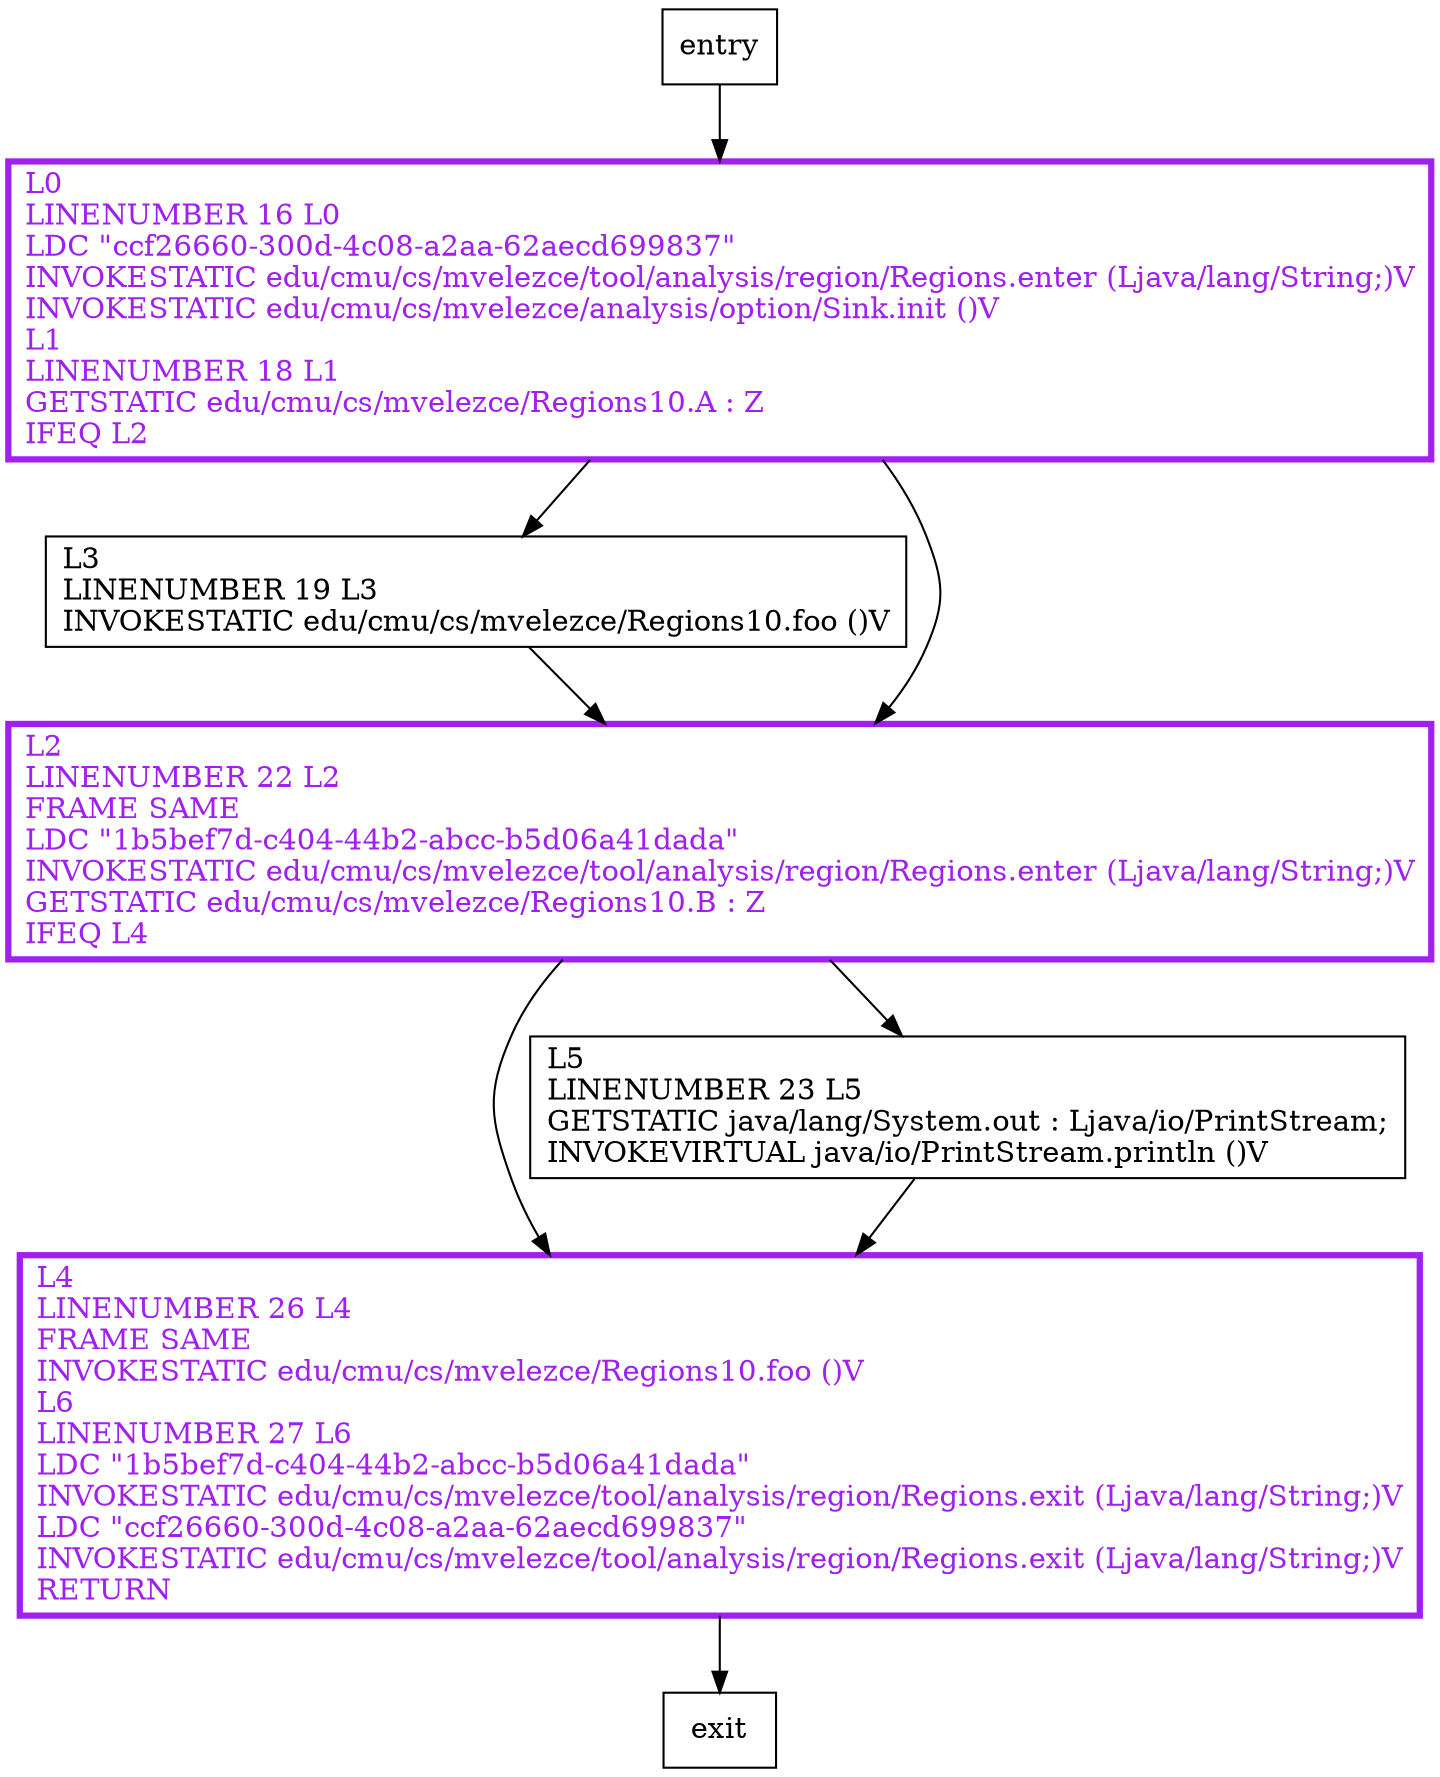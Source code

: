 digraph main {
node [shape=record];
72871902 [label="L3\lLINENUMBER 19 L3\lINVOKESTATIC edu/cmu/cs/mvelezce/Regions10.foo ()V\l"];
279903888 [label="L4\lLINENUMBER 26 L4\lFRAME SAME\lINVOKESTATIC edu/cmu/cs/mvelezce/Regions10.foo ()V\lL6\lLINENUMBER 27 L6\lLDC \"1b5bef7d-c404-44b2-abcc-b5d06a41dada\"\lINVOKESTATIC edu/cmu/cs/mvelezce/tool/analysis/region/Regions.exit (Ljava/lang/String;)V\lLDC \"ccf26660-300d-4c08-a2aa-62aecd699837\"\lINVOKESTATIC edu/cmu/cs/mvelezce/tool/analysis/region/Regions.exit (Ljava/lang/String;)V\lRETURN\l"];
1098307745 [label="L0\lLINENUMBER 16 L0\lLDC \"ccf26660-300d-4c08-a2aa-62aecd699837\"\lINVOKESTATIC edu/cmu/cs/mvelezce/tool/analysis/region/Regions.enter (Ljava/lang/String;)V\lINVOKESTATIC edu/cmu/cs/mvelezce/analysis/option/Sink.init ()V\lL1\lLINENUMBER 18 L1\lGETSTATIC edu/cmu/cs/mvelezce/Regions10.A : Z\lIFEQ L2\l"];
1678956565 [label="L2\lLINENUMBER 22 L2\lFRAME SAME\lLDC \"1b5bef7d-c404-44b2-abcc-b5d06a41dada\"\lINVOKESTATIC edu/cmu/cs/mvelezce/tool/analysis/region/Regions.enter (Ljava/lang/String;)V\lGETSTATIC edu/cmu/cs/mvelezce/Regions10.B : Z\lIFEQ L4\l"];
1735041012 [label="L5\lLINENUMBER 23 L5\lGETSTATIC java/lang/System.out : Ljava/io/PrintStream;\lINVOKEVIRTUAL java/io/PrintStream.println ()V\l"];
entry;
exit;
entry -> 1098307745;
72871902 -> 1678956565;
279903888 -> exit;
1098307745 -> 72871902;
1098307745 -> 1678956565;
1678956565 -> 279903888;
1678956565 -> 1735041012;
1735041012 -> 279903888;
279903888[fontcolor="purple", penwidth=3, color="purple"];
1098307745[fontcolor="purple", penwidth=3, color="purple"];
1678956565[fontcolor="purple", penwidth=3, color="purple"];
}
